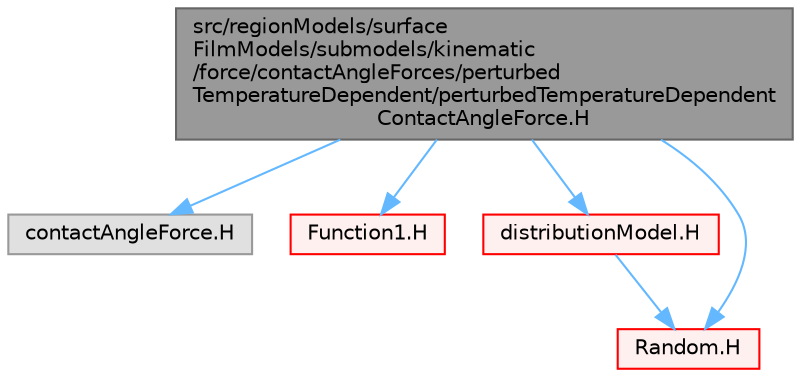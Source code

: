 digraph "src/regionModels/surfaceFilmModels/submodels/kinematic/force/contactAngleForces/perturbedTemperatureDependent/perturbedTemperatureDependentContactAngleForce.H"
{
 // LATEX_PDF_SIZE
  bgcolor="transparent";
  edge [fontname=Helvetica,fontsize=10,labelfontname=Helvetica,labelfontsize=10];
  node [fontname=Helvetica,fontsize=10,shape=box,height=0.2,width=0.4];
  Node1 [id="Node000001",label="src/regionModels/surface\lFilmModels/submodels/kinematic\l/force/contactAngleForces/perturbed\lTemperatureDependent/perturbedTemperatureDependent\lContactAngleForce.H",height=0.2,width=0.4,color="gray40", fillcolor="grey60", style="filled", fontcolor="black",tooltip=" "];
  Node1 -> Node2 [id="edge1_Node000001_Node000002",color="steelblue1",style="solid",tooltip=" "];
  Node2 [id="Node000002",label="contactAngleForce.H",height=0.2,width=0.4,color="grey60", fillcolor="#E0E0E0", style="filled",tooltip=" "];
  Node1 -> Node3 [id="edge2_Node000001_Node000003",color="steelblue1",style="solid",tooltip=" "];
  Node3 [id="Node000003",label="Function1.H",height=0.2,width=0.4,color="red", fillcolor="#FFF0F0", style="filled",URL="$Function1_8H.html",tooltip=" "];
  Node1 -> Node194 [id="edge3_Node000001_Node000194",color="steelblue1",style="solid",tooltip=" "];
  Node194 [id="Node000194",label="distributionModel.H",height=0.2,width=0.4,color="red", fillcolor="#FFF0F0", style="filled",URL="$distributionModel_8H.html",tooltip=" "];
  Node194 -> Node197 [id="edge4_Node000194_Node000197",color="steelblue1",style="solid",tooltip=" "];
  Node197 [id="Node000197",label="Random.H",height=0.2,width=0.4,color="red", fillcolor="#FFF0F0", style="filled",URL="$Random_8H.html",tooltip=" "];
  Node1 -> Node197 [id="edge5_Node000001_Node000197",color="steelblue1",style="solid",tooltip=" "];
}
